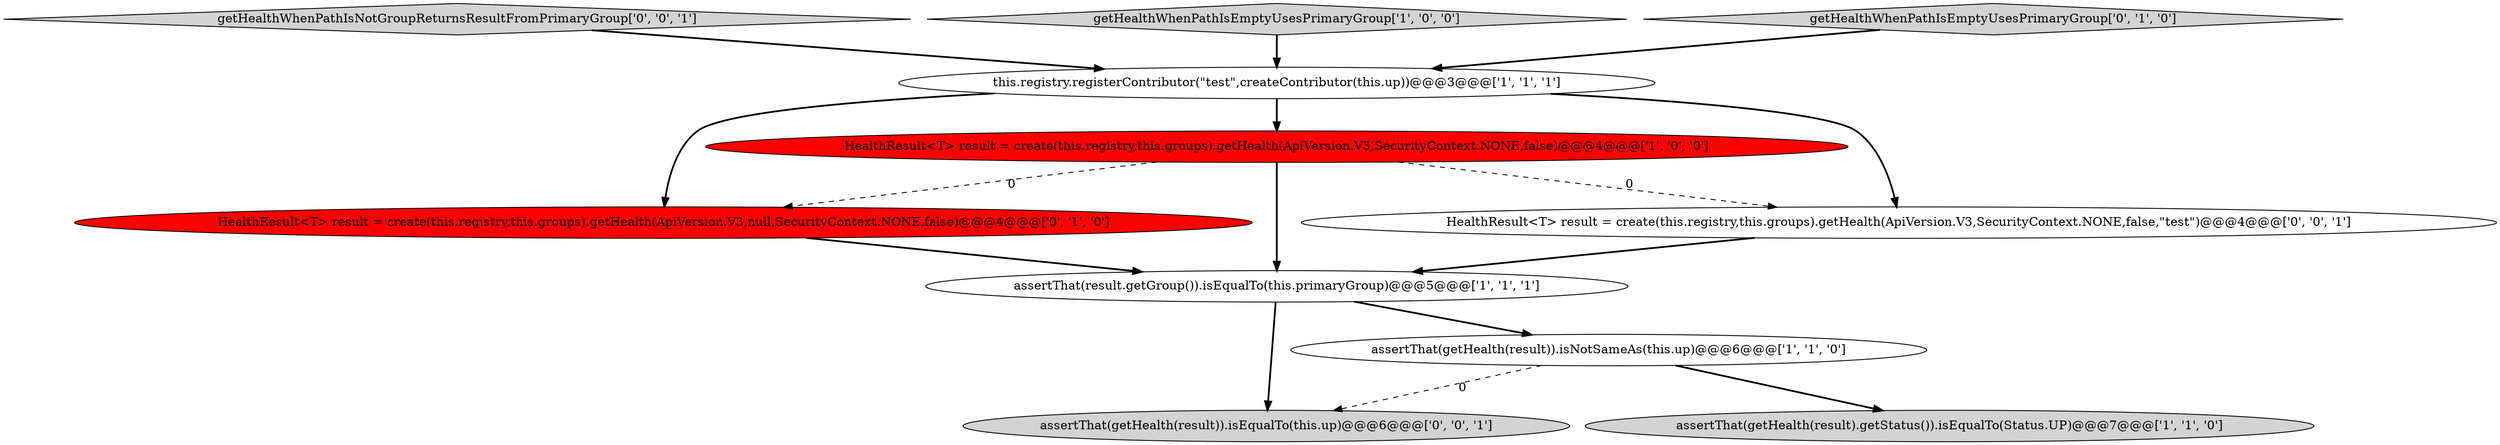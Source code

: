 digraph {
5 [style = filled, label = "assertThat(result.getGroup()).isEqualTo(this.primaryGroup)@@@5@@@['1', '1', '1']", fillcolor = white, shape = ellipse image = "AAA0AAABBB1BBB"];
9 [style = filled, label = "assertThat(getHealth(result)).isEqualTo(this.up)@@@6@@@['0', '0', '1']", fillcolor = lightgray, shape = ellipse image = "AAA0AAABBB3BBB"];
8 [style = filled, label = "getHealthWhenPathIsNotGroupReturnsResultFromPrimaryGroup['0', '0', '1']", fillcolor = lightgray, shape = diamond image = "AAA0AAABBB3BBB"];
2 [style = filled, label = "assertThat(getHealth(result)).isNotSameAs(this.up)@@@6@@@['1', '1', '0']", fillcolor = white, shape = ellipse image = "AAA0AAABBB1BBB"];
6 [style = filled, label = "HealthResult<T> result = create(this.registry,this.groups).getHealth(ApiVersion.V3,null,SecurityContext.NONE,false)@@@4@@@['0', '1', '0']", fillcolor = red, shape = ellipse image = "AAA1AAABBB2BBB"];
3 [style = filled, label = "getHealthWhenPathIsEmptyUsesPrimaryGroup['1', '0', '0']", fillcolor = lightgray, shape = diamond image = "AAA0AAABBB1BBB"];
0 [style = filled, label = "HealthResult<T> result = create(this.registry,this.groups).getHealth(ApiVersion.V3,SecurityContext.NONE,false)@@@4@@@['1', '0', '0']", fillcolor = red, shape = ellipse image = "AAA1AAABBB1BBB"];
1 [style = filled, label = "this.registry.registerContributor(\"test\",createContributor(this.up))@@@3@@@['1', '1', '1']", fillcolor = white, shape = ellipse image = "AAA0AAABBB1BBB"];
7 [style = filled, label = "getHealthWhenPathIsEmptyUsesPrimaryGroup['0', '1', '0']", fillcolor = lightgray, shape = diamond image = "AAA0AAABBB2BBB"];
10 [style = filled, label = "HealthResult<T> result = create(this.registry,this.groups).getHealth(ApiVersion.V3,SecurityContext.NONE,false,\"test\")@@@4@@@['0', '0', '1']", fillcolor = white, shape = ellipse image = "AAA0AAABBB3BBB"];
4 [style = filled, label = "assertThat(getHealth(result).getStatus()).isEqualTo(Status.UP)@@@7@@@['1', '1', '0']", fillcolor = lightgray, shape = ellipse image = "AAA0AAABBB1BBB"];
8->1 [style = bold, label=""];
6->5 [style = bold, label=""];
5->2 [style = bold, label=""];
1->6 [style = bold, label=""];
7->1 [style = bold, label=""];
1->0 [style = bold, label=""];
10->5 [style = bold, label=""];
0->6 [style = dashed, label="0"];
3->1 [style = bold, label=""];
5->9 [style = bold, label=""];
1->10 [style = bold, label=""];
2->9 [style = dashed, label="0"];
2->4 [style = bold, label=""];
0->10 [style = dashed, label="0"];
0->5 [style = bold, label=""];
}
